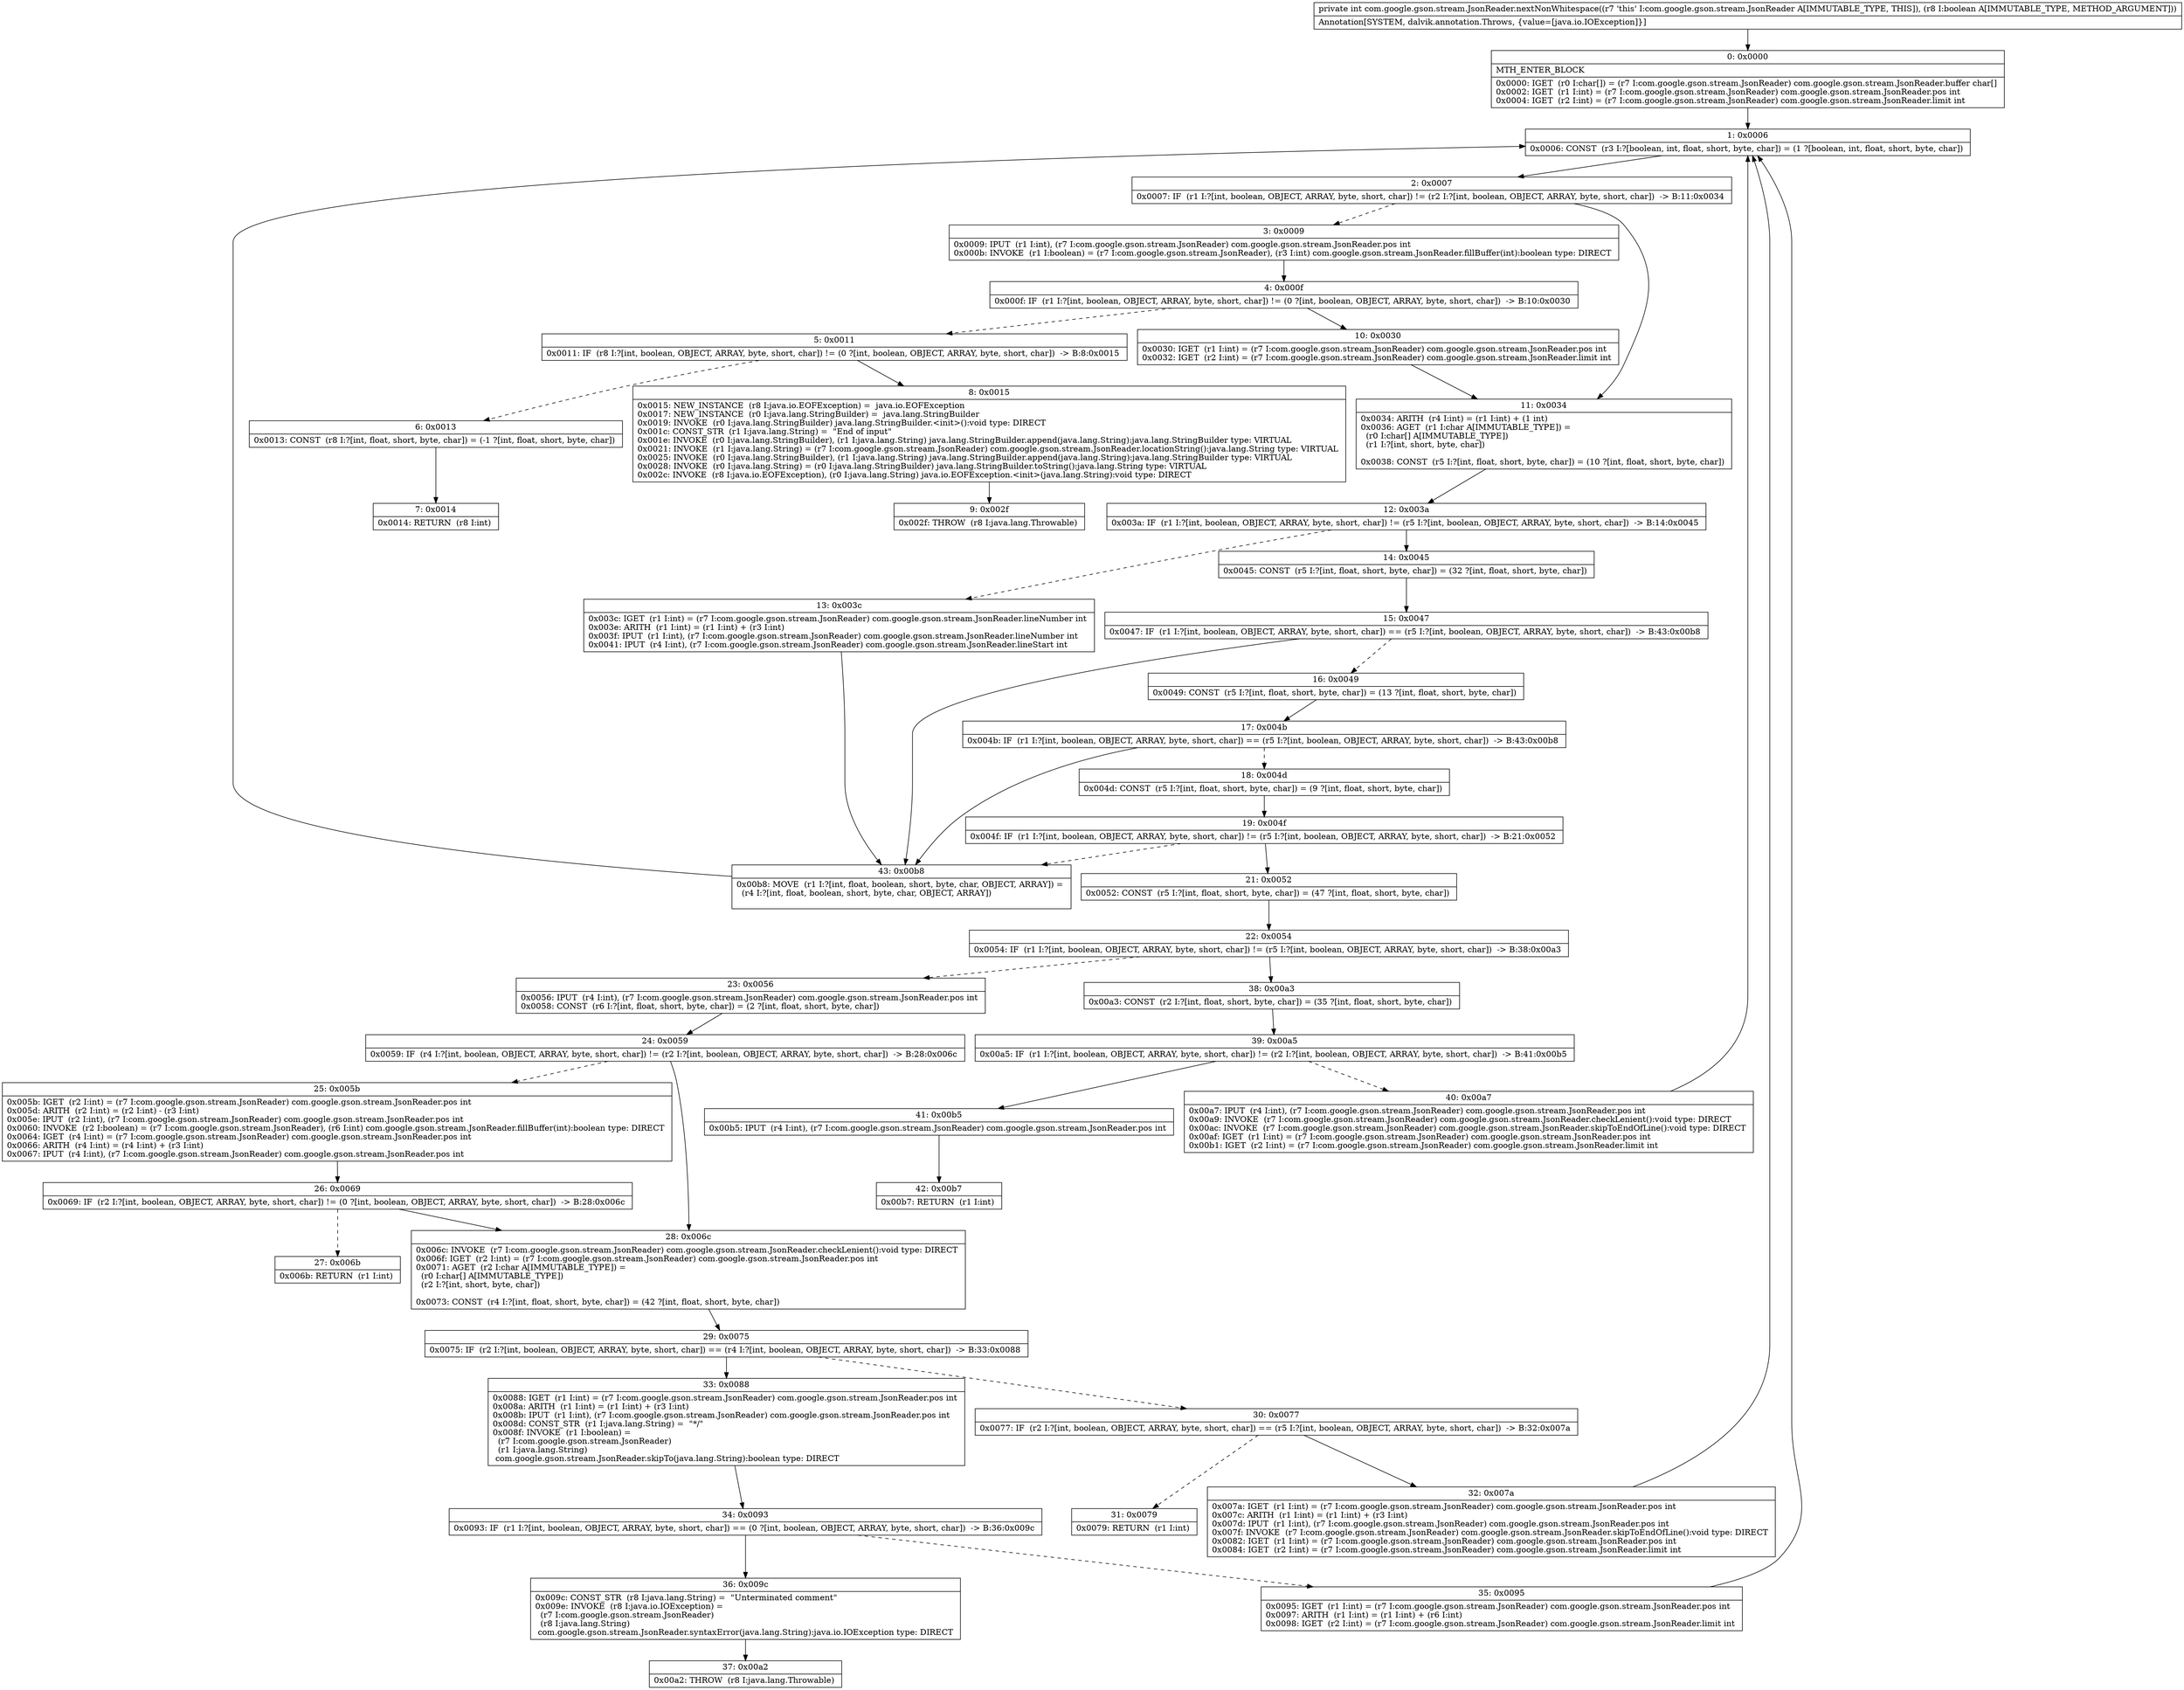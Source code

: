 digraph "CFG forcom.google.gson.stream.JsonReader.nextNonWhitespace(Z)I" {
Node_0 [shape=record,label="{0\:\ 0x0000|MTH_ENTER_BLOCK\l|0x0000: IGET  (r0 I:char[]) = (r7 I:com.google.gson.stream.JsonReader) com.google.gson.stream.JsonReader.buffer char[] \l0x0002: IGET  (r1 I:int) = (r7 I:com.google.gson.stream.JsonReader) com.google.gson.stream.JsonReader.pos int \l0x0004: IGET  (r2 I:int) = (r7 I:com.google.gson.stream.JsonReader) com.google.gson.stream.JsonReader.limit int \l}"];
Node_1 [shape=record,label="{1\:\ 0x0006|0x0006: CONST  (r3 I:?[boolean, int, float, short, byte, char]) = (1 ?[boolean, int, float, short, byte, char]) \l}"];
Node_2 [shape=record,label="{2\:\ 0x0007|0x0007: IF  (r1 I:?[int, boolean, OBJECT, ARRAY, byte, short, char]) != (r2 I:?[int, boolean, OBJECT, ARRAY, byte, short, char])  \-\> B:11:0x0034 \l}"];
Node_3 [shape=record,label="{3\:\ 0x0009|0x0009: IPUT  (r1 I:int), (r7 I:com.google.gson.stream.JsonReader) com.google.gson.stream.JsonReader.pos int \l0x000b: INVOKE  (r1 I:boolean) = (r7 I:com.google.gson.stream.JsonReader), (r3 I:int) com.google.gson.stream.JsonReader.fillBuffer(int):boolean type: DIRECT \l}"];
Node_4 [shape=record,label="{4\:\ 0x000f|0x000f: IF  (r1 I:?[int, boolean, OBJECT, ARRAY, byte, short, char]) != (0 ?[int, boolean, OBJECT, ARRAY, byte, short, char])  \-\> B:10:0x0030 \l}"];
Node_5 [shape=record,label="{5\:\ 0x0011|0x0011: IF  (r8 I:?[int, boolean, OBJECT, ARRAY, byte, short, char]) != (0 ?[int, boolean, OBJECT, ARRAY, byte, short, char])  \-\> B:8:0x0015 \l}"];
Node_6 [shape=record,label="{6\:\ 0x0013|0x0013: CONST  (r8 I:?[int, float, short, byte, char]) = (\-1 ?[int, float, short, byte, char]) \l}"];
Node_7 [shape=record,label="{7\:\ 0x0014|0x0014: RETURN  (r8 I:int) \l}"];
Node_8 [shape=record,label="{8\:\ 0x0015|0x0015: NEW_INSTANCE  (r8 I:java.io.EOFException) =  java.io.EOFException \l0x0017: NEW_INSTANCE  (r0 I:java.lang.StringBuilder) =  java.lang.StringBuilder \l0x0019: INVOKE  (r0 I:java.lang.StringBuilder) java.lang.StringBuilder.\<init\>():void type: DIRECT \l0x001c: CONST_STR  (r1 I:java.lang.String) =  \"End of input\" \l0x001e: INVOKE  (r0 I:java.lang.StringBuilder), (r1 I:java.lang.String) java.lang.StringBuilder.append(java.lang.String):java.lang.StringBuilder type: VIRTUAL \l0x0021: INVOKE  (r1 I:java.lang.String) = (r7 I:com.google.gson.stream.JsonReader) com.google.gson.stream.JsonReader.locationString():java.lang.String type: VIRTUAL \l0x0025: INVOKE  (r0 I:java.lang.StringBuilder), (r1 I:java.lang.String) java.lang.StringBuilder.append(java.lang.String):java.lang.StringBuilder type: VIRTUAL \l0x0028: INVOKE  (r0 I:java.lang.String) = (r0 I:java.lang.StringBuilder) java.lang.StringBuilder.toString():java.lang.String type: VIRTUAL \l0x002c: INVOKE  (r8 I:java.io.EOFException), (r0 I:java.lang.String) java.io.EOFException.\<init\>(java.lang.String):void type: DIRECT \l}"];
Node_9 [shape=record,label="{9\:\ 0x002f|0x002f: THROW  (r8 I:java.lang.Throwable) \l}"];
Node_10 [shape=record,label="{10\:\ 0x0030|0x0030: IGET  (r1 I:int) = (r7 I:com.google.gson.stream.JsonReader) com.google.gson.stream.JsonReader.pos int \l0x0032: IGET  (r2 I:int) = (r7 I:com.google.gson.stream.JsonReader) com.google.gson.stream.JsonReader.limit int \l}"];
Node_11 [shape=record,label="{11\:\ 0x0034|0x0034: ARITH  (r4 I:int) = (r1 I:int) + (1 int) \l0x0036: AGET  (r1 I:char A[IMMUTABLE_TYPE]) = \l  (r0 I:char[] A[IMMUTABLE_TYPE])\l  (r1 I:?[int, short, byte, char])\l \l0x0038: CONST  (r5 I:?[int, float, short, byte, char]) = (10 ?[int, float, short, byte, char]) \l}"];
Node_12 [shape=record,label="{12\:\ 0x003a|0x003a: IF  (r1 I:?[int, boolean, OBJECT, ARRAY, byte, short, char]) != (r5 I:?[int, boolean, OBJECT, ARRAY, byte, short, char])  \-\> B:14:0x0045 \l}"];
Node_13 [shape=record,label="{13\:\ 0x003c|0x003c: IGET  (r1 I:int) = (r7 I:com.google.gson.stream.JsonReader) com.google.gson.stream.JsonReader.lineNumber int \l0x003e: ARITH  (r1 I:int) = (r1 I:int) + (r3 I:int) \l0x003f: IPUT  (r1 I:int), (r7 I:com.google.gson.stream.JsonReader) com.google.gson.stream.JsonReader.lineNumber int \l0x0041: IPUT  (r4 I:int), (r7 I:com.google.gson.stream.JsonReader) com.google.gson.stream.JsonReader.lineStart int \l}"];
Node_14 [shape=record,label="{14\:\ 0x0045|0x0045: CONST  (r5 I:?[int, float, short, byte, char]) = (32 ?[int, float, short, byte, char]) \l}"];
Node_15 [shape=record,label="{15\:\ 0x0047|0x0047: IF  (r1 I:?[int, boolean, OBJECT, ARRAY, byte, short, char]) == (r5 I:?[int, boolean, OBJECT, ARRAY, byte, short, char])  \-\> B:43:0x00b8 \l}"];
Node_16 [shape=record,label="{16\:\ 0x0049|0x0049: CONST  (r5 I:?[int, float, short, byte, char]) = (13 ?[int, float, short, byte, char]) \l}"];
Node_17 [shape=record,label="{17\:\ 0x004b|0x004b: IF  (r1 I:?[int, boolean, OBJECT, ARRAY, byte, short, char]) == (r5 I:?[int, boolean, OBJECT, ARRAY, byte, short, char])  \-\> B:43:0x00b8 \l}"];
Node_18 [shape=record,label="{18\:\ 0x004d|0x004d: CONST  (r5 I:?[int, float, short, byte, char]) = (9 ?[int, float, short, byte, char]) \l}"];
Node_19 [shape=record,label="{19\:\ 0x004f|0x004f: IF  (r1 I:?[int, boolean, OBJECT, ARRAY, byte, short, char]) != (r5 I:?[int, boolean, OBJECT, ARRAY, byte, short, char])  \-\> B:21:0x0052 \l}"];
Node_21 [shape=record,label="{21\:\ 0x0052|0x0052: CONST  (r5 I:?[int, float, short, byte, char]) = (47 ?[int, float, short, byte, char]) \l}"];
Node_22 [shape=record,label="{22\:\ 0x0054|0x0054: IF  (r1 I:?[int, boolean, OBJECT, ARRAY, byte, short, char]) != (r5 I:?[int, boolean, OBJECT, ARRAY, byte, short, char])  \-\> B:38:0x00a3 \l}"];
Node_23 [shape=record,label="{23\:\ 0x0056|0x0056: IPUT  (r4 I:int), (r7 I:com.google.gson.stream.JsonReader) com.google.gson.stream.JsonReader.pos int \l0x0058: CONST  (r6 I:?[int, float, short, byte, char]) = (2 ?[int, float, short, byte, char]) \l}"];
Node_24 [shape=record,label="{24\:\ 0x0059|0x0059: IF  (r4 I:?[int, boolean, OBJECT, ARRAY, byte, short, char]) != (r2 I:?[int, boolean, OBJECT, ARRAY, byte, short, char])  \-\> B:28:0x006c \l}"];
Node_25 [shape=record,label="{25\:\ 0x005b|0x005b: IGET  (r2 I:int) = (r7 I:com.google.gson.stream.JsonReader) com.google.gson.stream.JsonReader.pos int \l0x005d: ARITH  (r2 I:int) = (r2 I:int) \- (r3 I:int) \l0x005e: IPUT  (r2 I:int), (r7 I:com.google.gson.stream.JsonReader) com.google.gson.stream.JsonReader.pos int \l0x0060: INVOKE  (r2 I:boolean) = (r7 I:com.google.gson.stream.JsonReader), (r6 I:int) com.google.gson.stream.JsonReader.fillBuffer(int):boolean type: DIRECT \l0x0064: IGET  (r4 I:int) = (r7 I:com.google.gson.stream.JsonReader) com.google.gson.stream.JsonReader.pos int \l0x0066: ARITH  (r4 I:int) = (r4 I:int) + (r3 I:int) \l0x0067: IPUT  (r4 I:int), (r7 I:com.google.gson.stream.JsonReader) com.google.gson.stream.JsonReader.pos int \l}"];
Node_26 [shape=record,label="{26\:\ 0x0069|0x0069: IF  (r2 I:?[int, boolean, OBJECT, ARRAY, byte, short, char]) != (0 ?[int, boolean, OBJECT, ARRAY, byte, short, char])  \-\> B:28:0x006c \l}"];
Node_27 [shape=record,label="{27\:\ 0x006b|0x006b: RETURN  (r1 I:int) \l}"];
Node_28 [shape=record,label="{28\:\ 0x006c|0x006c: INVOKE  (r7 I:com.google.gson.stream.JsonReader) com.google.gson.stream.JsonReader.checkLenient():void type: DIRECT \l0x006f: IGET  (r2 I:int) = (r7 I:com.google.gson.stream.JsonReader) com.google.gson.stream.JsonReader.pos int \l0x0071: AGET  (r2 I:char A[IMMUTABLE_TYPE]) = \l  (r0 I:char[] A[IMMUTABLE_TYPE])\l  (r2 I:?[int, short, byte, char])\l \l0x0073: CONST  (r4 I:?[int, float, short, byte, char]) = (42 ?[int, float, short, byte, char]) \l}"];
Node_29 [shape=record,label="{29\:\ 0x0075|0x0075: IF  (r2 I:?[int, boolean, OBJECT, ARRAY, byte, short, char]) == (r4 I:?[int, boolean, OBJECT, ARRAY, byte, short, char])  \-\> B:33:0x0088 \l}"];
Node_30 [shape=record,label="{30\:\ 0x0077|0x0077: IF  (r2 I:?[int, boolean, OBJECT, ARRAY, byte, short, char]) == (r5 I:?[int, boolean, OBJECT, ARRAY, byte, short, char])  \-\> B:32:0x007a \l}"];
Node_31 [shape=record,label="{31\:\ 0x0079|0x0079: RETURN  (r1 I:int) \l}"];
Node_32 [shape=record,label="{32\:\ 0x007a|0x007a: IGET  (r1 I:int) = (r7 I:com.google.gson.stream.JsonReader) com.google.gson.stream.JsonReader.pos int \l0x007c: ARITH  (r1 I:int) = (r1 I:int) + (r3 I:int) \l0x007d: IPUT  (r1 I:int), (r7 I:com.google.gson.stream.JsonReader) com.google.gson.stream.JsonReader.pos int \l0x007f: INVOKE  (r7 I:com.google.gson.stream.JsonReader) com.google.gson.stream.JsonReader.skipToEndOfLine():void type: DIRECT \l0x0082: IGET  (r1 I:int) = (r7 I:com.google.gson.stream.JsonReader) com.google.gson.stream.JsonReader.pos int \l0x0084: IGET  (r2 I:int) = (r7 I:com.google.gson.stream.JsonReader) com.google.gson.stream.JsonReader.limit int \l}"];
Node_33 [shape=record,label="{33\:\ 0x0088|0x0088: IGET  (r1 I:int) = (r7 I:com.google.gson.stream.JsonReader) com.google.gson.stream.JsonReader.pos int \l0x008a: ARITH  (r1 I:int) = (r1 I:int) + (r3 I:int) \l0x008b: IPUT  (r1 I:int), (r7 I:com.google.gson.stream.JsonReader) com.google.gson.stream.JsonReader.pos int \l0x008d: CONST_STR  (r1 I:java.lang.String) =  \"*\/\" \l0x008f: INVOKE  (r1 I:boolean) = \l  (r7 I:com.google.gson.stream.JsonReader)\l  (r1 I:java.lang.String)\l com.google.gson.stream.JsonReader.skipTo(java.lang.String):boolean type: DIRECT \l}"];
Node_34 [shape=record,label="{34\:\ 0x0093|0x0093: IF  (r1 I:?[int, boolean, OBJECT, ARRAY, byte, short, char]) == (0 ?[int, boolean, OBJECT, ARRAY, byte, short, char])  \-\> B:36:0x009c \l}"];
Node_35 [shape=record,label="{35\:\ 0x0095|0x0095: IGET  (r1 I:int) = (r7 I:com.google.gson.stream.JsonReader) com.google.gson.stream.JsonReader.pos int \l0x0097: ARITH  (r1 I:int) = (r1 I:int) + (r6 I:int) \l0x0098: IGET  (r2 I:int) = (r7 I:com.google.gson.stream.JsonReader) com.google.gson.stream.JsonReader.limit int \l}"];
Node_36 [shape=record,label="{36\:\ 0x009c|0x009c: CONST_STR  (r8 I:java.lang.String) =  \"Unterminated comment\" \l0x009e: INVOKE  (r8 I:java.io.IOException) = \l  (r7 I:com.google.gson.stream.JsonReader)\l  (r8 I:java.lang.String)\l com.google.gson.stream.JsonReader.syntaxError(java.lang.String):java.io.IOException type: DIRECT \l}"];
Node_37 [shape=record,label="{37\:\ 0x00a2|0x00a2: THROW  (r8 I:java.lang.Throwable) \l}"];
Node_38 [shape=record,label="{38\:\ 0x00a3|0x00a3: CONST  (r2 I:?[int, float, short, byte, char]) = (35 ?[int, float, short, byte, char]) \l}"];
Node_39 [shape=record,label="{39\:\ 0x00a5|0x00a5: IF  (r1 I:?[int, boolean, OBJECT, ARRAY, byte, short, char]) != (r2 I:?[int, boolean, OBJECT, ARRAY, byte, short, char])  \-\> B:41:0x00b5 \l}"];
Node_40 [shape=record,label="{40\:\ 0x00a7|0x00a7: IPUT  (r4 I:int), (r7 I:com.google.gson.stream.JsonReader) com.google.gson.stream.JsonReader.pos int \l0x00a9: INVOKE  (r7 I:com.google.gson.stream.JsonReader) com.google.gson.stream.JsonReader.checkLenient():void type: DIRECT \l0x00ac: INVOKE  (r7 I:com.google.gson.stream.JsonReader) com.google.gson.stream.JsonReader.skipToEndOfLine():void type: DIRECT \l0x00af: IGET  (r1 I:int) = (r7 I:com.google.gson.stream.JsonReader) com.google.gson.stream.JsonReader.pos int \l0x00b1: IGET  (r2 I:int) = (r7 I:com.google.gson.stream.JsonReader) com.google.gson.stream.JsonReader.limit int \l}"];
Node_41 [shape=record,label="{41\:\ 0x00b5|0x00b5: IPUT  (r4 I:int), (r7 I:com.google.gson.stream.JsonReader) com.google.gson.stream.JsonReader.pos int \l}"];
Node_42 [shape=record,label="{42\:\ 0x00b7|0x00b7: RETURN  (r1 I:int) \l}"];
Node_43 [shape=record,label="{43\:\ 0x00b8|0x00b8: MOVE  (r1 I:?[int, float, boolean, short, byte, char, OBJECT, ARRAY]) = \l  (r4 I:?[int, float, boolean, short, byte, char, OBJECT, ARRAY])\l \l}"];
MethodNode[shape=record,label="{private int com.google.gson.stream.JsonReader.nextNonWhitespace((r7 'this' I:com.google.gson.stream.JsonReader A[IMMUTABLE_TYPE, THIS]), (r8 I:boolean A[IMMUTABLE_TYPE, METHOD_ARGUMENT]))  | Annotation[SYSTEM, dalvik.annotation.Throws, \{value=[java.io.IOException]\}]\l}"];
MethodNode -> Node_0;
Node_0 -> Node_1;
Node_1 -> Node_2;
Node_2 -> Node_3[style=dashed];
Node_2 -> Node_11;
Node_3 -> Node_4;
Node_4 -> Node_5[style=dashed];
Node_4 -> Node_10;
Node_5 -> Node_6[style=dashed];
Node_5 -> Node_8;
Node_6 -> Node_7;
Node_8 -> Node_9;
Node_10 -> Node_11;
Node_11 -> Node_12;
Node_12 -> Node_13[style=dashed];
Node_12 -> Node_14;
Node_13 -> Node_43;
Node_14 -> Node_15;
Node_15 -> Node_16[style=dashed];
Node_15 -> Node_43;
Node_16 -> Node_17;
Node_17 -> Node_18[style=dashed];
Node_17 -> Node_43;
Node_18 -> Node_19;
Node_19 -> Node_21;
Node_19 -> Node_43[style=dashed];
Node_21 -> Node_22;
Node_22 -> Node_23[style=dashed];
Node_22 -> Node_38;
Node_23 -> Node_24;
Node_24 -> Node_25[style=dashed];
Node_24 -> Node_28;
Node_25 -> Node_26;
Node_26 -> Node_27[style=dashed];
Node_26 -> Node_28;
Node_28 -> Node_29;
Node_29 -> Node_30[style=dashed];
Node_29 -> Node_33;
Node_30 -> Node_31[style=dashed];
Node_30 -> Node_32;
Node_32 -> Node_1;
Node_33 -> Node_34;
Node_34 -> Node_35[style=dashed];
Node_34 -> Node_36;
Node_35 -> Node_1;
Node_36 -> Node_37;
Node_38 -> Node_39;
Node_39 -> Node_40[style=dashed];
Node_39 -> Node_41;
Node_40 -> Node_1;
Node_41 -> Node_42;
Node_43 -> Node_1;
}

